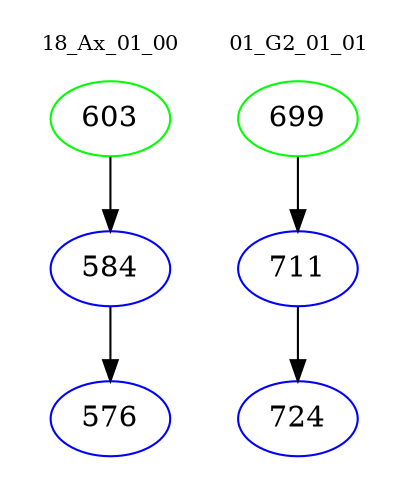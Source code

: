 digraph{
subgraph cluster_0 {
color = white
label = "18_Ax_01_00";
fontsize=10;
T0_603 [label="603", color="green"]
T0_603 -> T0_584 [color="black"]
T0_584 [label="584", color="blue"]
T0_584 -> T0_576 [color="black"]
T0_576 [label="576", color="blue"]
}
subgraph cluster_1 {
color = white
label = "01_G2_01_01";
fontsize=10;
T1_699 [label="699", color="green"]
T1_699 -> T1_711 [color="black"]
T1_711 [label="711", color="blue"]
T1_711 -> T1_724 [color="black"]
T1_724 [label="724", color="blue"]
}
}

